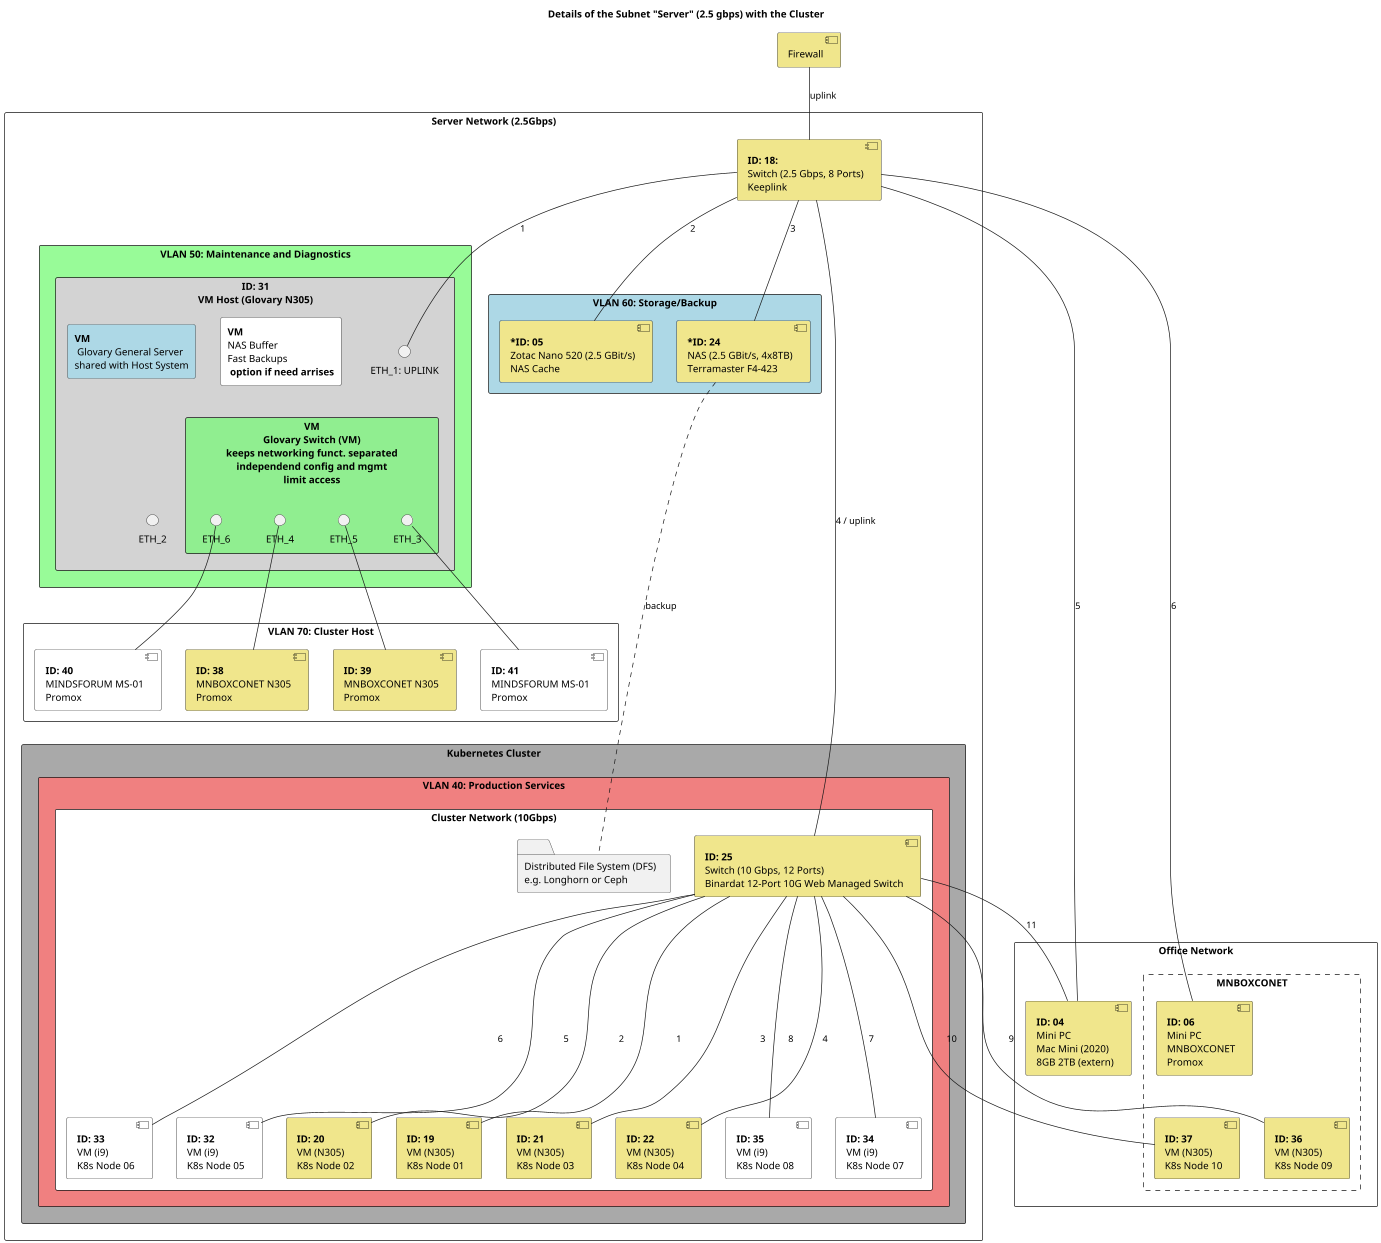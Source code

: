 @startuml
title Details of the Subnet "Server" (2.5 gbps) with the Cluster

skinparam maxWidth 2000
skinparam maxHeight 900
scale 0.7

skinparam component {
    BackgroundColor Khaki
    BorderColor Black
    FontColor Black
}

[Firewall]

rectangle "Office Network" as OFFICE_NETWORK {
	rectangle "MNBOXCONET" as OFFICE_MNBOX_ALL #line.dashed {
        		[**ID: 06**\nMini PC\nMNBOXCONET\nPromox] as OFFICE_MNBOX_HOST
        		[**ID: 36**\nVM (N305)\nK8s Node 09] as CLUSTER_NODE_09
        		[**ID: 37**\nVM (N305)\nK8s Node 10] as CLUSTER_NODE_10
         }

        [**ID: 04**\nMini PC\nMac Mini (2020)\n8GB 2TB (extern)] as OFFICE_MAC
} 

rectangle "Server Network (2.5Gbps)" as SERVER_NETWORK {
    [**ID: 18:**\nSwitch (2.5 Gbps, 8 Ports)\nKeeplink] as SWITCH_SERVERS

     rectangle "VLAN 60: Storage/Backup" as VLAN60 #LightBlue {
        [***ID: 24**\nNAS (2.5 GBit/s, 4x8TB)\nTerramaster F4-423] as NAS_TERRAMASTER
        [***ID: 05**\nZotac Nano 520 (2.5 GBit/s)\nNAS Cache] as SERVER_NAS_CACHE
     }

     rectangle "VLAN 50: Maintenance and Diagnostics" as VLAN50 #PaleGreen {
        rectangle "**ID: 31**\nVM Host (Glovary N305)" as VM_HOST #LightGrey {
        	rectangle "**VM**\nNAS Buffer\nFast Backups\n **option if need arrises**" as VM_NAS #White {
		}	
        	rectangle "**VM**\n Glovary General Server\nshared with Host System" as VM_GENERAL #LightBlue {
		}
        	rectangle "**VM**\nGlovary Switch (VM)\nkeeps networking funct. separated\nindependend config and mgmt\nlimit access" as VM_SWITCH #LightGreen {
			circle "ETH_3" as E3
			circle "ETH_4" as E4
			circle "ETH_5" as E5
			circle "ETH_6" as E6
			
}
                
		circle "ETH_1: UPLINK" as E1
		circle "ETH_2" as E2	

                E1 -[hidden]- E2
                E1 -[hidden]- E3
                E1 -[hidden]- E4
                E1 -[hidden]- E5
                E1 -[hidden]- E6
 
	}


    }

    rectangle "VLAN 70: Cluster Host" as CLUSTER_HOST {
        [**ID: 38**\nMNBOXCONET N305\nPromox]	as CLUSTER_HOST_1
        [**ID: 39**\nMNBOXCONET N305\nPromox]	as CLUSTER_HOST_2
 '       [**ID: 40**\nMNBOXCONET N305\nPromox]	as CLUSTER_HOST_3
        [**ID: 40**\nMINDSFORUM MS-01\nPromox]	as CLUSTER_HOST_3 #White
        [**ID: 41**\nMINDSFORUM MS-01\nPromox]	as CLUSTER_HOST_4 #White
    }

    rectangle "Kubernetes Cluster" as K8s #Darkgrey {
	    rectangle "VLAN 40: Production Services" as VLAN40 #LightCoral {
		rectangle "Cluster Network (10Gbps)" as ClusterNet #White {
    			folder "Distributed File System (DFS)\ne.g. Longhorn or Ceph" as DFS
        		[**ID: 25**\nSwitch (10 Gbps, 12 Ports)\nBinardat 12-Port 10G Web Managed Switch] as SWITCH_CLUSTER
'        		[**ID: 49**\nSwitch 2 (10 Gbps, 8 Ports)\nSODOLA 8-Port 10G Web Managed Switch] as SWITCH_CLUSTER2 #White
        		[**ID: 19**\nVM (N305)\nK8s Node 01] as CLUSTER_NODE_01
        		[**ID: 20**\nVM (N305)\nK8s Node 02] as CLUSTER_NODE_02
        		[**ID: 21**\nVM (N305)\nK8s Node 03] as CLUSTER_NODE_03
        		[**ID: 22**\nVM (N305)\nK8s Node 04] as CLUSTER_NODE_04
         		[**ID: 32**\nVM (i9)\nK8s Node 05] as CLUSTER_NODE_05 #White
        		[**ID: 33**\nVM (i9)\nK8s Node 06] as CLUSTER_NODE_06 #White
        		[**ID: 34**\nVM (i9)\nK8s Node 07] as CLUSTER_NODE_07 #White
        		[**ID: 35**\nVM (i9)\nK8s Node 08] as CLUSTER_NODE_08 #White
		}
    	  }
     }
}
SWITCH_SERVERS -- E1 : 1 
SWITCH_SERVERS -- NAS_TERRAMASTER : 3
SWITCH_SERVERS -- SERVER_NAS_CACHE : 2
SWITCH_SERVERS --right-- OFFICE_MNBOX_HOST :6
E4 -- CLUSTER_HOST_1
E5 -- CLUSTER_HOST_2
E6 -- CLUSTER_HOST_3
E3 -- CLUSTER_HOST_4

SWITCH_SERVERS --- SWITCH_CLUSTER : 4 / uplink
SWITCH_SERVERS --- OFFICE_MAC : 5 
SWITCH_CLUSTER -- OFFICE_MAC : 11
SWITCH_CLUSTER --- CLUSTER_NODE_01 : 1
SWITCH_CLUSTER --- CLUSTER_NODE_02 : 2
SWITCH_CLUSTER --- CLUSTER_NODE_03 : 3
SWITCH_CLUSTER --- CLUSTER_NODE_04 : 4
SWITCH_CLUSTER --- CLUSTER_NODE_05 : 5
SWITCH_CLUSTER --- CLUSTER_NODE_06 : 6
SWITCH_CLUSTER --- CLUSTER_NODE_07 : 7
SWITCH_CLUSTER --- CLUSTER_NODE_08 : 8
SWITCH_CLUSTER -- CLUSTER_NODE_09 : 9
SWITCH_CLUSTER -- CLUSTER_NODE_10 : 10

Firewall -- SWITCH_SERVERS : uplink 

DFS ..left. NAS_TERRAMASTER: backup

CLUSTER_HOST_1 ..[hidden].. CLUSTER_NODE_01
CLUSTER_HOST_1 ..[hidden].. CLUSTER_NODE_02 
CLUSTER_HOST_2 ..[hidden].. CLUSTER_NODE_03 
CLUSTER_HOST_2 ..[hidden].. CLUSTER_NODE_04 
CLUSTER_HOST_3 ..[hidden].. CLUSTER_NODE_05
CLUSTER_HOST_3 ..[hidden].. CLUSTER_NODE_06 
CLUSTER_HOST_4 ..[hidden].. CLUSTER_NODE_07 
CLUSTER_HOST_4 ..[hidden].. CLUSTER_NODE_08
OFFICE_MNBOX_HOST .[hidden]. CLUSTER_NODE_09 
OFFICE_MNBOX_HOST .[hidden]. CLUSTER_NODE_10



@enduml


